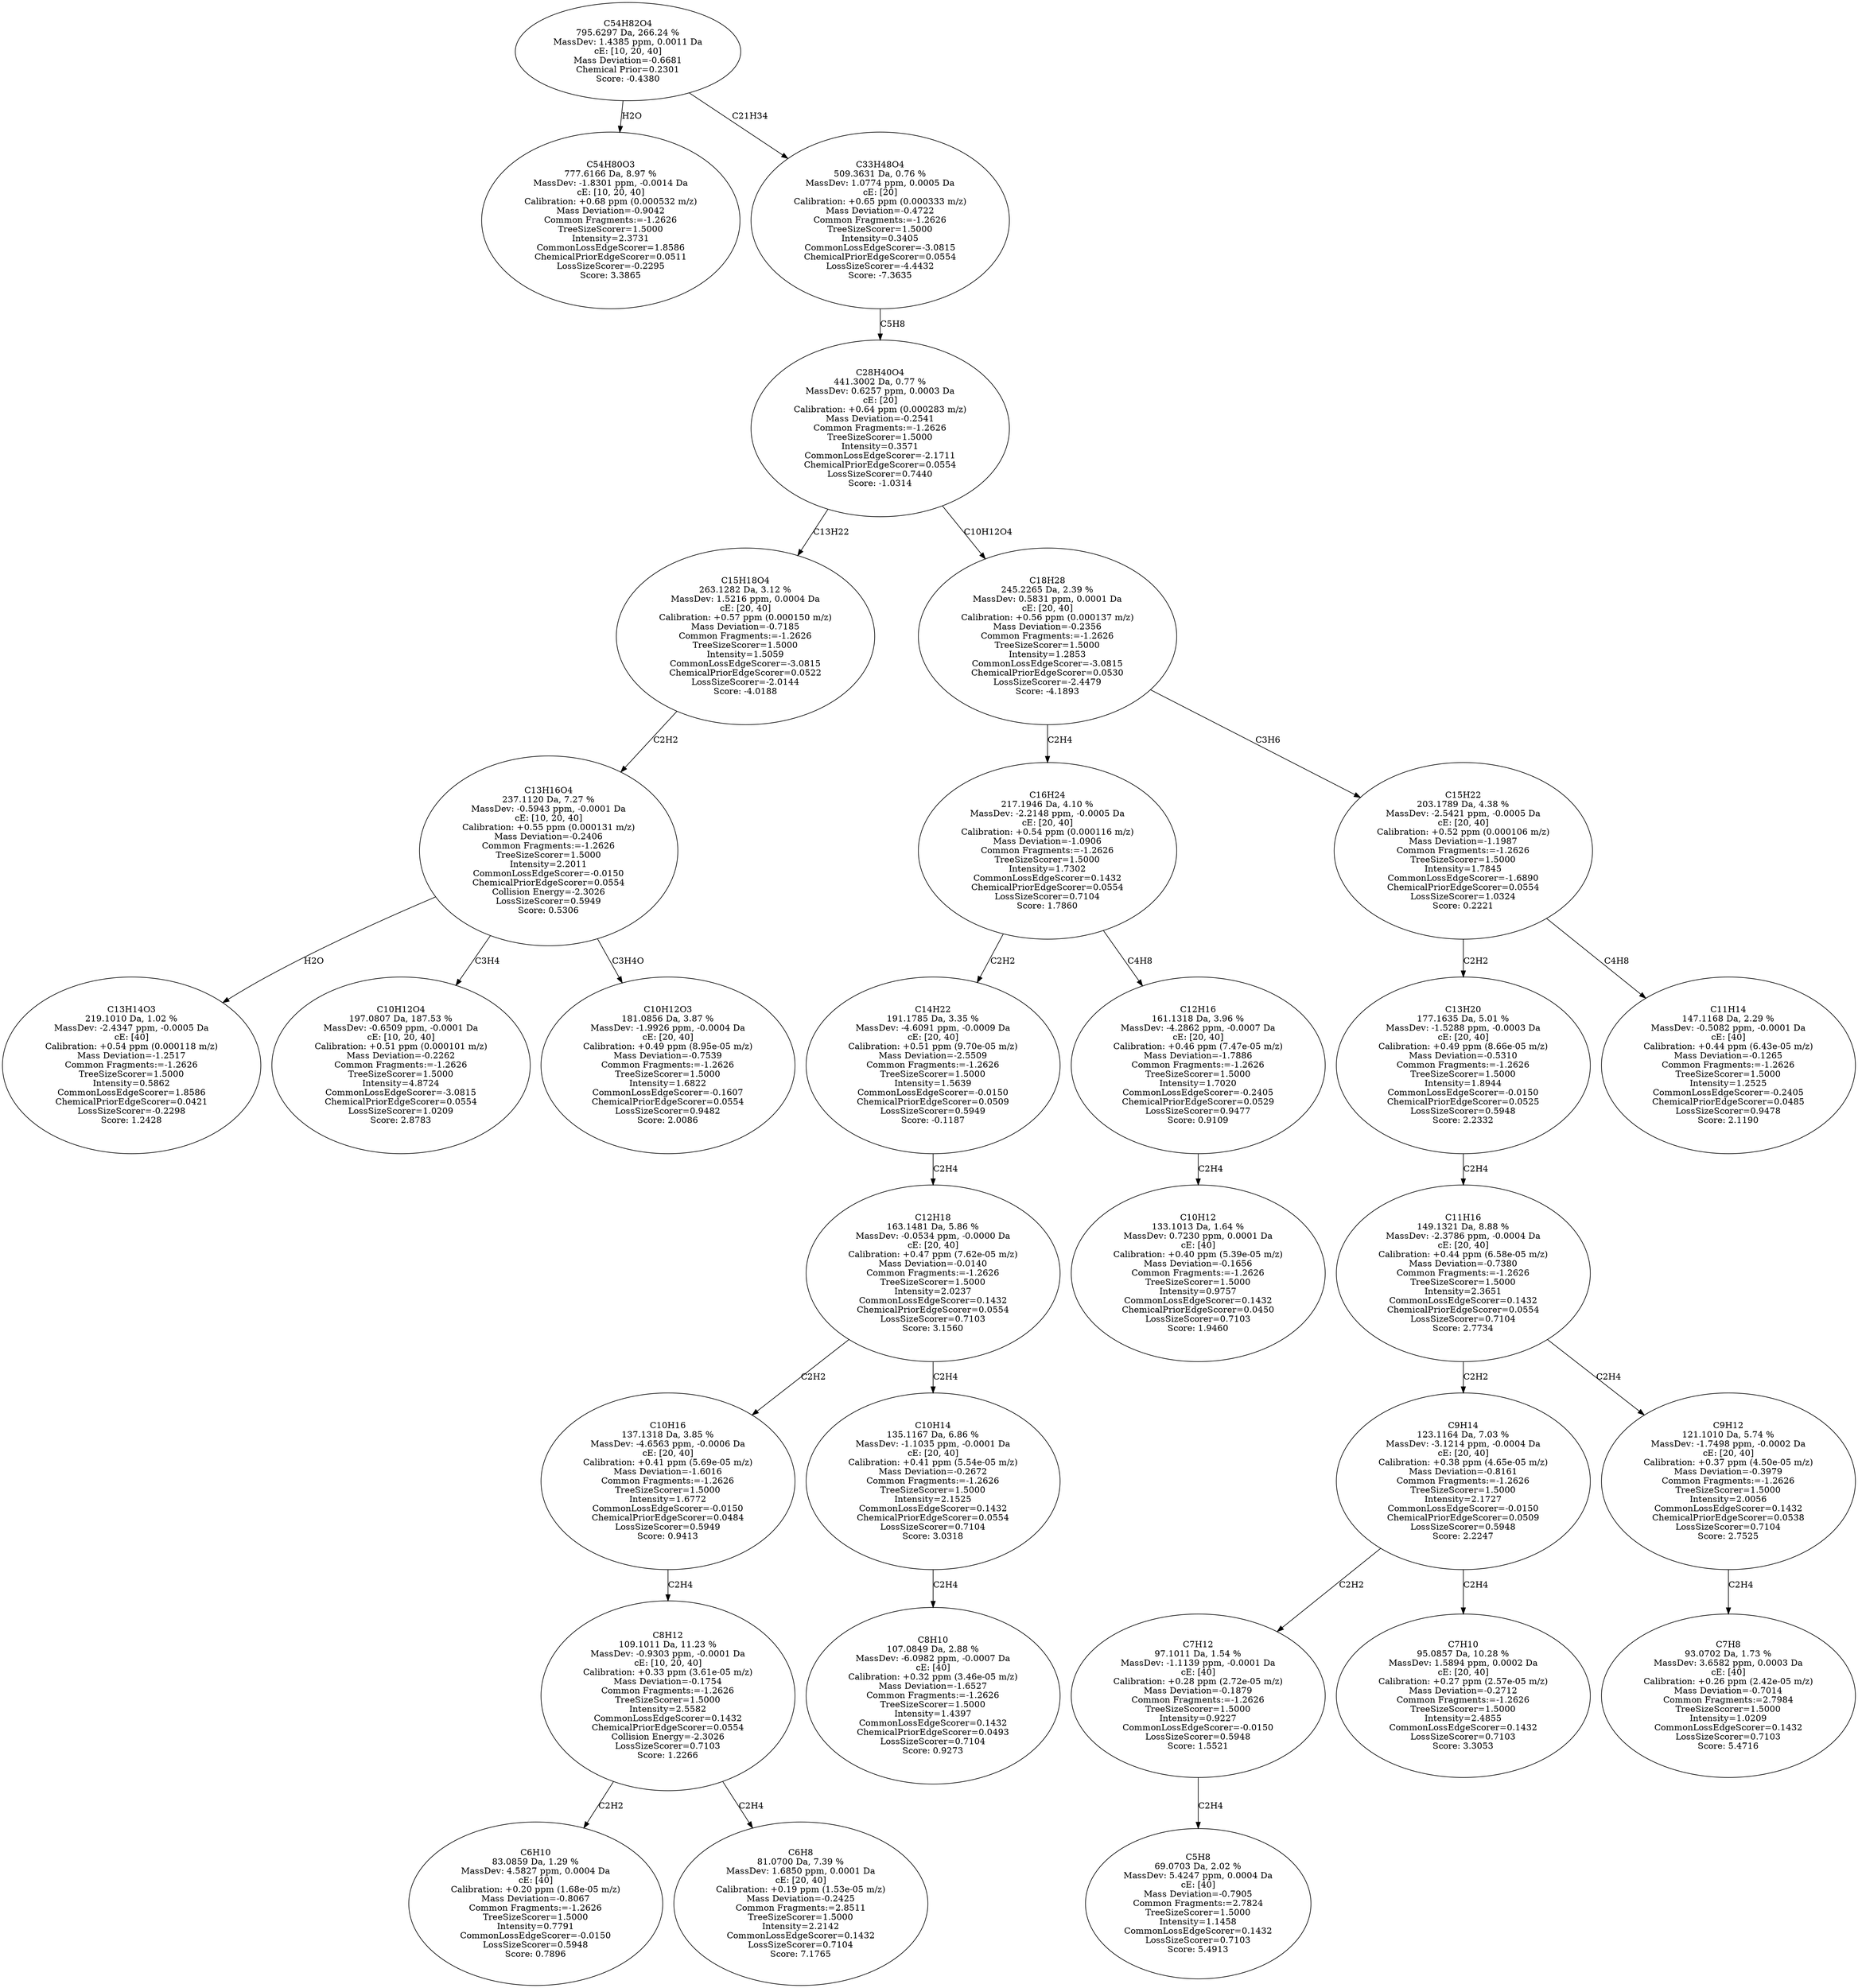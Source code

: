 strict digraph {
v1 [label="C54H80O3\n777.6166 Da, 8.97 %\nMassDev: -1.8301 ppm, -0.0014 Da\ncE: [10, 20, 40]\nCalibration: +0.68 ppm (0.000532 m/z)\nMass Deviation=-0.9042\nCommon Fragments:=-1.2626\nTreeSizeScorer=1.5000\nIntensity=2.3731\nCommonLossEdgeScorer=1.8586\nChemicalPriorEdgeScorer=0.0511\nLossSizeScorer=-0.2295\nScore: 3.3865"];
v2 [label="C13H14O3\n219.1010 Da, 1.02 %\nMassDev: -2.4347 ppm, -0.0005 Da\ncE: [40]\nCalibration: +0.54 ppm (0.000118 m/z)\nMass Deviation=-1.2517\nCommon Fragments:=-1.2626\nTreeSizeScorer=1.5000\nIntensity=0.5862\nCommonLossEdgeScorer=1.8586\nChemicalPriorEdgeScorer=0.0421\nLossSizeScorer=-0.2298\nScore: 1.2428"];
v3 [label="C10H12O4\n197.0807 Da, 187.53 %\nMassDev: -0.6509 ppm, -0.0001 Da\ncE: [10, 20, 40]\nCalibration: +0.51 ppm (0.000101 m/z)\nMass Deviation=-0.2262\nCommon Fragments:=-1.2626\nTreeSizeScorer=1.5000\nIntensity=4.8724\nCommonLossEdgeScorer=-3.0815\nChemicalPriorEdgeScorer=0.0554\nLossSizeScorer=1.0209\nScore: 2.8783"];
v4 [label="C10H12O3\n181.0856 Da, 3.87 %\nMassDev: -1.9926 ppm, -0.0004 Da\ncE: [20, 40]\nCalibration: +0.49 ppm (8.95e-05 m/z)\nMass Deviation=-0.7539\nCommon Fragments:=-1.2626\nTreeSizeScorer=1.5000\nIntensity=1.6822\nCommonLossEdgeScorer=-0.1607\nChemicalPriorEdgeScorer=0.0554\nLossSizeScorer=0.9482\nScore: 2.0086"];
v5 [label="C13H16O4\n237.1120 Da, 7.27 %\nMassDev: -0.5943 ppm, -0.0001 Da\ncE: [10, 20, 40]\nCalibration: +0.55 ppm (0.000131 m/z)\nMass Deviation=-0.2406\nCommon Fragments:=-1.2626\nTreeSizeScorer=1.5000\nIntensity=2.2011\nCommonLossEdgeScorer=-0.0150\nChemicalPriorEdgeScorer=0.0554\nCollision Energy=-2.3026\nLossSizeScorer=0.5949\nScore: 0.5306"];
v6 [label="C15H18O4\n263.1282 Da, 3.12 %\nMassDev: 1.5216 ppm, 0.0004 Da\ncE: [20, 40]\nCalibration: +0.57 ppm (0.000150 m/z)\nMass Deviation=-0.7185\nCommon Fragments:=-1.2626\nTreeSizeScorer=1.5000\nIntensity=1.5059\nCommonLossEdgeScorer=-3.0815\nChemicalPriorEdgeScorer=0.0522\nLossSizeScorer=-2.0144\nScore: -4.0188"];
v7 [label="C6H10\n83.0859 Da, 1.29 %\nMassDev: 4.5827 ppm, 0.0004 Da\ncE: [40]\nCalibration: +0.20 ppm (1.68e-05 m/z)\nMass Deviation=-0.8067\nCommon Fragments:=-1.2626\nTreeSizeScorer=1.5000\nIntensity=0.7791\nCommonLossEdgeScorer=-0.0150\nLossSizeScorer=0.5948\nScore: 0.7896"];
v8 [label="C6H8\n81.0700 Da, 7.39 %\nMassDev: 1.6850 ppm, 0.0001 Da\ncE: [20, 40]\nCalibration: +0.19 ppm (1.53e-05 m/z)\nMass Deviation=-0.2425\nCommon Fragments:=2.8511\nTreeSizeScorer=1.5000\nIntensity=2.2142\nCommonLossEdgeScorer=0.1432\nLossSizeScorer=0.7104\nScore: 7.1765"];
v9 [label="C8H12\n109.1011 Da, 11.23 %\nMassDev: -0.9303 ppm, -0.0001 Da\ncE: [10, 20, 40]\nCalibration: +0.33 ppm (3.61e-05 m/z)\nMass Deviation=-0.1754\nCommon Fragments:=-1.2626\nTreeSizeScorer=1.5000\nIntensity=2.5582\nCommonLossEdgeScorer=0.1432\nChemicalPriorEdgeScorer=0.0554\nCollision Energy=-2.3026\nLossSizeScorer=0.7103\nScore: 1.2266"];
v10 [label="C10H16\n137.1318 Da, 3.85 %\nMassDev: -4.6563 ppm, -0.0006 Da\ncE: [20, 40]\nCalibration: +0.41 ppm (5.69e-05 m/z)\nMass Deviation=-1.6016\nCommon Fragments:=-1.2626\nTreeSizeScorer=1.5000\nIntensity=1.6772\nCommonLossEdgeScorer=-0.0150\nChemicalPriorEdgeScorer=0.0484\nLossSizeScorer=0.5949\nScore: 0.9413"];
v11 [label="C8H10\n107.0849 Da, 2.88 %\nMassDev: -6.0982 ppm, -0.0007 Da\ncE: [40]\nCalibration: +0.32 ppm (3.46e-05 m/z)\nMass Deviation=-1.6527\nCommon Fragments:=-1.2626\nTreeSizeScorer=1.5000\nIntensity=1.4397\nCommonLossEdgeScorer=0.1432\nChemicalPriorEdgeScorer=0.0493\nLossSizeScorer=0.7104\nScore: 0.9273"];
v12 [label="C10H14\n135.1167 Da, 6.86 %\nMassDev: -1.1035 ppm, -0.0001 Da\ncE: [20, 40]\nCalibration: +0.41 ppm (5.54e-05 m/z)\nMass Deviation=-0.2672\nCommon Fragments:=-1.2626\nTreeSizeScorer=1.5000\nIntensity=2.1525\nCommonLossEdgeScorer=0.1432\nChemicalPriorEdgeScorer=0.0554\nLossSizeScorer=0.7104\nScore: 3.0318"];
v13 [label="C12H18\n163.1481 Da, 5.86 %\nMassDev: -0.0534 ppm, -0.0000 Da\ncE: [20, 40]\nCalibration: +0.47 ppm (7.62e-05 m/z)\nMass Deviation=-0.0140\nCommon Fragments:=-1.2626\nTreeSizeScorer=1.5000\nIntensity=2.0237\nCommonLossEdgeScorer=0.1432\nChemicalPriorEdgeScorer=0.0554\nLossSizeScorer=0.7103\nScore: 3.1560"];
v14 [label="C14H22\n191.1785 Da, 3.35 %\nMassDev: -4.6091 ppm, -0.0009 Da\ncE: [20, 40]\nCalibration: +0.51 ppm (9.70e-05 m/z)\nMass Deviation=-2.5509\nCommon Fragments:=-1.2626\nTreeSizeScorer=1.5000\nIntensity=1.5639\nCommonLossEdgeScorer=-0.0150\nChemicalPriorEdgeScorer=0.0509\nLossSizeScorer=0.5949\nScore: -0.1187"];
v15 [label="C10H12\n133.1013 Da, 1.64 %\nMassDev: 0.7230 ppm, 0.0001 Da\ncE: [40]\nCalibration: +0.40 ppm (5.39e-05 m/z)\nMass Deviation=-0.1656\nCommon Fragments:=-1.2626\nTreeSizeScorer=1.5000\nIntensity=0.9757\nCommonLossEdgeScorer=0.1432\nChemicalPriorEdgeScorer=0.0450\nLossSizeScorer=0.7103\nScore: 1.9460"];
v16 [label="C12H16\n161.1318 Da, 3.96 %\nMassDev: -4.2862 ppm, -0.0007 Da\ncE: [20, 40]\nCalibration: +0.46 ppm (7.47e-05 m/z)\nMass Deviation=-1.7886\nCommon Fragments:=-1.2626\nTreeSizeScorer=1.5000\nIntensity=1.7020\nCommonLossEdgeScorer=-0.2405\nChemicalPriorEdgeScorer=0.0529\nLossSizeScorer=0.9477\nScore: 0.9109"];
v17 [label="C16H24\n217.1946 Da, 4.10 %\nMassDev: -2.2148 ppm, -0.0005 Da\ncE: [20, 40]\nCalibration: +0.54 ppm (0.000116 m/z)\nMass Deviation=-1.0906\nCommon Fragments:=-1.2626\nTreeSizeScorer=1.5000\nIntensity=1.7302\nCommonLossEdgeScorer=0.1432\nChemicalPriorEdgeScorer=0.0554\nLossSizeScorer=0.7104\nScore: 1.7860"];
v18 [label="C5H8\n69.0703 Da, 2.02 %\nMassDev: 5.4247 ppm, 0.0004 Da\ncE: [40]\nMass Deviation=-0.7905\nCommon Fragments:=2.7824\nTreeSizeScorer=1.5000\nIntensity=1.1458\nCommonLossEdgeScorer=0.1432\nLossSizeScorer=0.7103\nScore: 5.4913"];
v19 [label="C7H12\n97.1011 Da, 1.54 %\nMassDev: -1.1139 ppm, -0.0001 Da\ncE: [40]\nCalibration: +0.28 ppm (2.72e-05 m/z)\nMass Deviation=-0.1879\nCommon Fragments:=-1.2626\nTreeSizeScorer=1.5000\nIntensity=0.9227\nCommonLossEdgeScorer=-0.0150\nLossSizeScorer=0.5948\nScore: 1.5521"];
v20 [label="C7H10\n95.0857 Da, 10.28 %\nMassDev: 1.5894 ppm, 0.0002 Da\ncE: [20, 40]\nCalibration: +0.27 ppm (2.57e-05 m/z)\nMass Deviation=-0.2712\nCommon Fragments:=-1.2626\nTreeSizeScorer=1.5000\nIntensity=2.4855\nCommonLossEdgeScorer=0.1432\nLossSizeScorer=0.7103\nScore: 3.3053"];
v21 [label="C9H14\n123.1164 Da, 7.03 %\nMassDev: -3.1214 ppm, -0.0004 Da\ncE: [20, 40]\nCalibration: +0.38 ppm (4.65e-05 m/z)\nMass Deviation=-0.8161\nCommon Fragments:=-1.2626\nTreeSizeScorer=1.5000\nIntensity=2.1727\nCommonLossEdgeScorer=-0.0150\nChemicalPriorEdgeScorer=0.0509\nLossSizeScorer=0.5948\nScore: 2.2247"];
v22 [label="C7H8\n93.0702 Da, 1.73 %\nMassDev: 3.6582 ppm, 0.0003 Da\ncE: [40]\nCalibration: +0.26 ppm (2.42e-05 m/z)\nMass Deviation=-0.7014\nCommon Fragments:=2.7984\nTreeSizeScorer=1.5000\nIntensity=1.0209\nCommonLossEdgeScorer=0.1432\nLossSizeScorer=0.7103\nScore: 5.4716"];
v23 [label="C9H12\n121.1010 Da, 5.74 %\nMassDev: -1.7498 ppm, -0.0002 Da\ncE: [20, 40]\nCalibration: +0.37 ppm (4.50e-05 m/z)\nMass Deviation=-0.3979\nCommon Fragments:=-1.2626\nTreeSizeScorer=1.5000\nIntensity=2.0056\nCommonLossEdgeScorer=0.1432\nChemicalPriorEdgeScorer=0.0538\nLossSizeScorer=0.7104\nScore: 2.7525"];
v24 [label="C11H16\n149.1321 Da, 8.88 %\nMassDev: -2.3786 ppm, -0.0004 Da\ncE: [20, 40]\nCalibration: +0.44 ppm (6.58e-05 m/z)\nMass Deviation=-0.7380\nCommon Fragments:=-1.2626\nTreeSizeScorer=1.5000\nIntensity=2.3651\nCommonLossEdgeScorer=0.1432\nChemicalPriorEdgeScorer=0.0554\nLossSizeScorer=0.7104\nScore: 2.7734"];
v25 [label="C13H20\n177.1635 Da, 5.01 %\nMassDev: -1.5288 ppm, -0.0003 Da\ncE: [20, 40]\nCalibration: +0.49 ppm (8.66e-05 m/z)\nMass Deviation=-0.5310\nCommon Fragments:=-1.2626\nTreeSizeScorer=1.5000\nIntensity=1.8944\nCommonLossEdgeScorer=-0.0150\nChemicalPriorEdgeScorer=0.0525\nLossSizeScorer=0.5948\nScore: 2.2332"];
v26 [label="C11H14\n147.1168 Da, 2.29 %\nMassDev: -0.5082 ppm, -0.0001 Da\ncE: [40]\nCalibration: +0.44 ppm (6.43e-05 m/z)\nMass Deviation=-0.1265\nCommon Fragments:=-1.2626\nTreeSizeScorer=1.5000\nIntensity=1.2525\nCommonLossEdgeScorer=-0.2405\nChemicalPriorEdgeScorer=0.0485\nLossSizeScorer=0.9478\nScore: 2.1190"];
v27 [label="C15H22\n203.1789 Da, 4.38 %\nMassDev: -2.5421 ppm, -0.0005 Da\ncE: [20, 40]\nCalibration: +0.52 ppm (0.000106 m/z)\nMass Deviation=-1.1987\nCommon Fragments:=-1.2626\nTreeSizeScorer=1.5000\nIntensity=1.7845\nCommonLossEdgeScorer=-1.6890\nChemicalPriorEdgeScorer=0.0554\nLossSizeScorer=1.0324\nScore: 0.2221"];
v28 [label="C18H28\n245.2265 Da, 2.39 %\nMassDev: 0.5831 ppm, 0.0001 Da\ncE: [20, 40]\nCalibration: +0.56 ppm (0.000137 m/z)\nMass Deviation=-0.2356\nCommon Fragments:=-1.2626\nTreeSizeScorer=1.5000\nIntensity=1.2853\nCommonLossEdgeScorer=-3.0815\nChemicalPriorEdgeScorer=0.0530\nLossSizeScorer=-2.4479\nScore: -4.1893"];
v29 [label="C28H40O4\n441.3002 Da, 0.77 %\nMassDev: 0.6257 ppm, 0.0003 Da\ncE: [20]\nCalibration: +0.64 ppm (0.000283 m/z)\nMass Deviation=-0.2541\nCommon Fragments:=-1.2626\nTreeSizeScorer=1.5000\nIntensity=0.3571\nCommonLossEdgeScorer=-2.1711\nChemicalPriorEdgeScorer=0.0554\nLossSizeScorer=0.7440\nScore: -1.0314"];
v30 [label="C33H48O4\n509.3631 Da, 0.76 %\nMassDev: 1.0774 ppm, 0.0005 Da\ncE: [20]\nCalibration: +0.65 ppm (0.000333 m/z)\nMass Deviation=-0.4722\nCommon Fragments:=-1.2626\nTreeSizeScorer=1.5000\nIntensity=0.3405\nCommonLossEdgeScorer=-3.0815\nChemicalPriorEdgeScorer=0.0554\nLossSizeScorer=-4.4432\nScore: -7.3635"];
v31 [label="C54H82O4\n795.6297 Da, 266.24 %\nMassDev: 1.4385 ppm, 0.0011 Da\ncE: [10, 20, 40]\nMass Deviation=-0.6681\nChemical Prior=0.2301\nScore: -0.4380"];
v31 -> v1 [label="H2O"];
v5 -> v2 [label="H2O"];
v5 -> v3 [label="C3H4"];
v5 -> v4 [label="C3H4O"];
v6 -> v5 [label="C2H2"];
v29 -> v6 [label="C13H22"];
v9 -> v7 [label="C2H2"];
v9 -> v8 [label="C2H4"];
v10 -> v9 [label="C2H4"];
v13 -> v10 [label="C2H2"];
v12 -> v11 [label="C2H4"];
v13 -> v12 [label="C2H4"];
v14 -> v13 [label="C2H4"];
v17 -> v14 [label="C2H2"];
v16 -> v15 [label="C2H4"];
v17 -> v16 [label="C4H8"];
v28 -> v17 [label="C2H4"];
v19 -> v18 [label="C2H4"];
v21 -> v19 [label="C2H2"];
v21 -> v20 [label="C2H4"];
v24 -> v21 [label="C2H2"];
v23 -> v22 [label="C2H4"];
v24 -> v23 [label="C2H4"];
v25 -> v24 [label="C2H4"];
v27 -> v25 [label="C2H2"];
v27 -> v26 [label="C4H8"];
v28 -> v27 [label="C3H6"];
v29 -> v28 [label="C10H12O4"];
v30 -> v29 [label="C5H8"];
v31 -> v30 [label="C21H34"];
}
